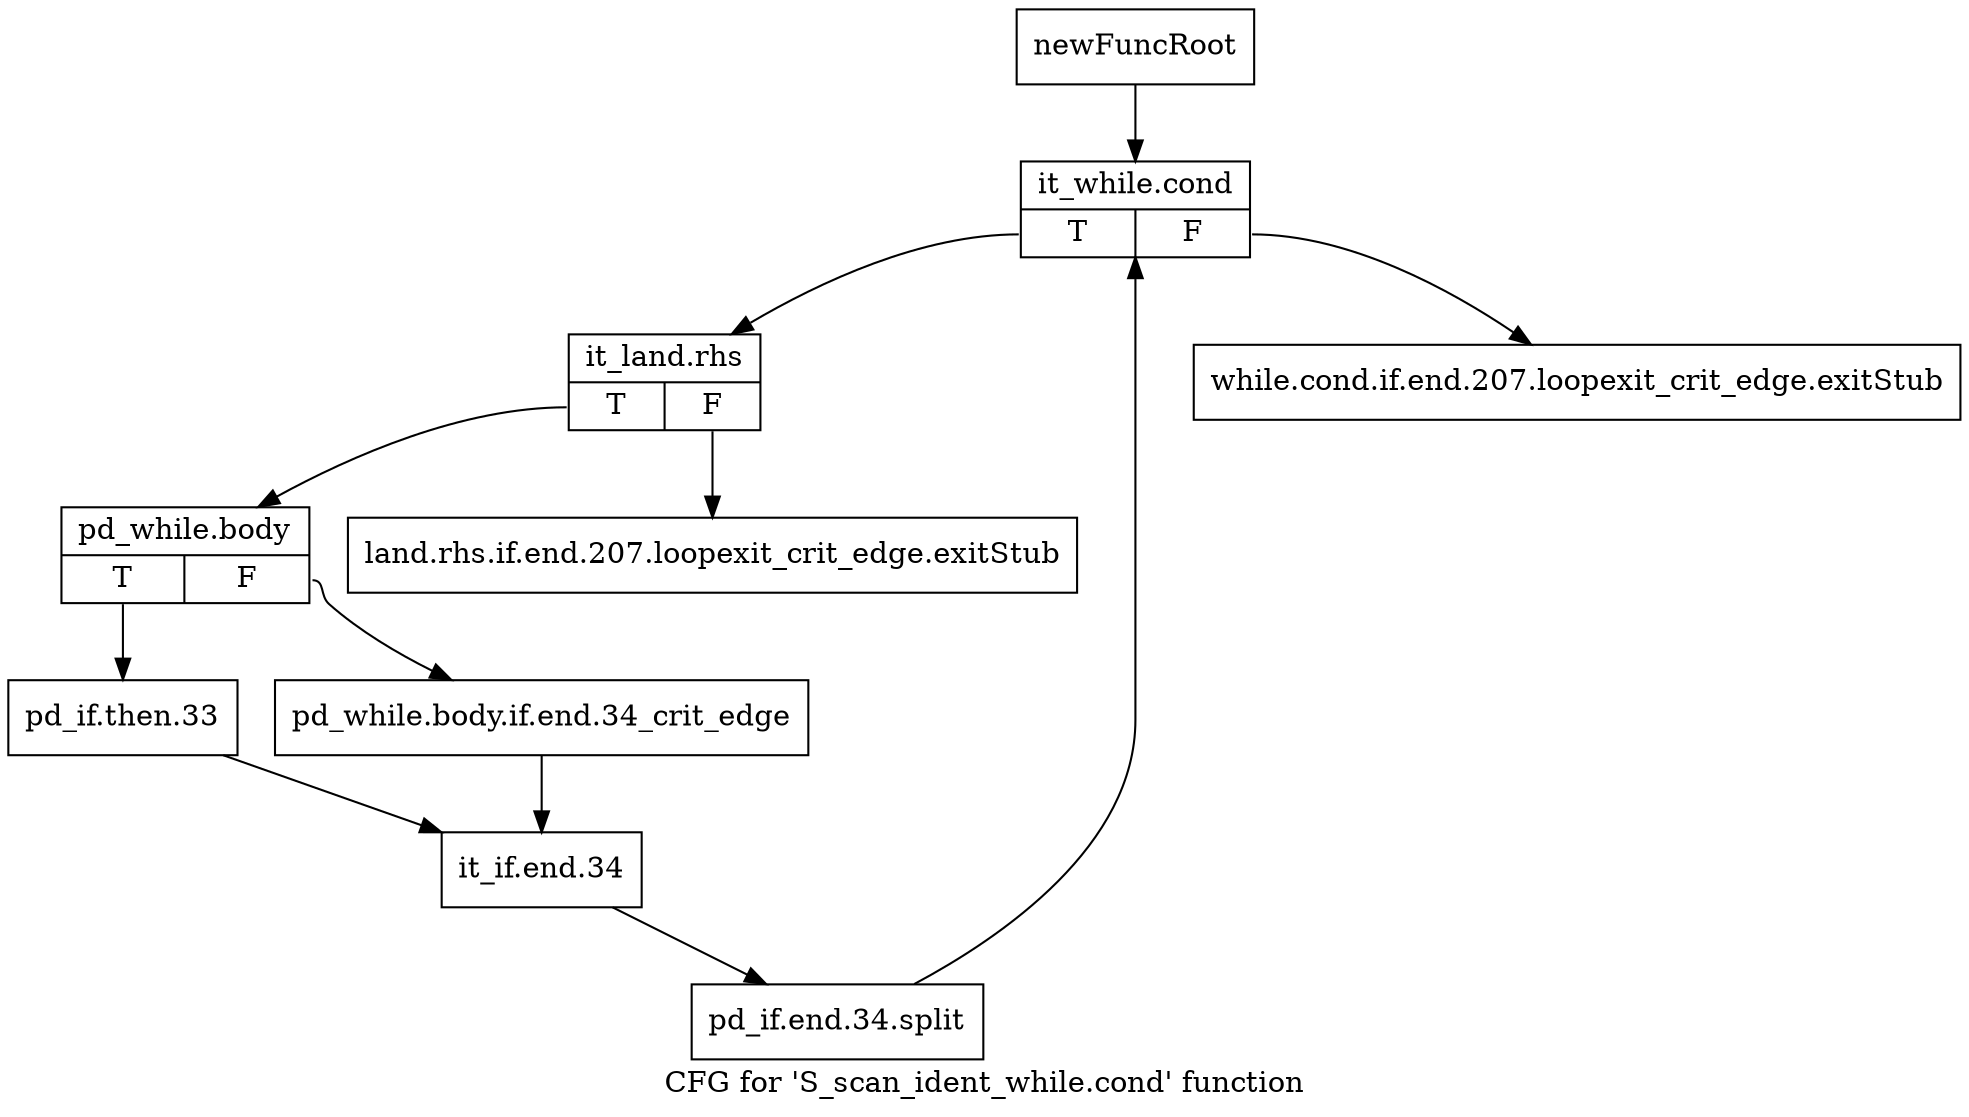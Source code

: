digraph "CFG for 'S_scan_ident_while.cond' function" {
	label="CFG for 'S_scan_ident_while.cond' function";

	Node0x4e749f0 [shape=record,label="{newFuncRoot}"];
	Node0x4e749f0 -> Node0x4e74ae0;
	Node0x4e74a40 [shape=record,label="{while.cond.if.end.207.loopexit_crit_edge.exitStub}"];
	Node0x4e74a90 [shape=record,label="{land.rhs.if.end.207.loopexit_crit_edge.exitStub}"];
	Node0x4e74ae0 [shape=record,label="{it_while.cond|{<s0>T|<s1>F}}"];
	Node0x4e74ae0:s0 -> Node0x4e74b30;
	Node0x4e74ae0:s1 -> Node0x4e74a40;
	Node0x4e74b30 [shape=record,label="{it_land.rhs|{<s0>T|<s1>F}}"];
	Node0x4e74b30:s0 -> Node0x4e74b80;
	Node0x4e74b30:s1 -> Node0x4e74a90;
	Node0x4e74b80 [shape=record,label="{pd_while.body|{<s0>T|<s1>F}}"];
	Node0x4e74b80:s0 -> Node0x4e74c20;
	Node0x4e74b80:s1 -> Node0x4e74bd0;
	Node0x4e74bd0 [shape=record,label="{pd_while.body.if.end.34_crit_edge}"];
	Node0x4e74bd0 -> Node0x4e74c70;
	Node0x4e74c20 [shape=record,label="{pd_if.then.33}"];
	Node0x4e74c20 -> Node0x4e74c70;
	Node0x4e74c70 [shape=record,label="{it_if.end.34}"];
	Node0x4e74c70 -> Node0x652ca50;
	Node0x652ca50 [shape=record,label="{pd_if.end.34.split}"];
	Node0x652ca50 -> Node0x4e74ae0;
}
